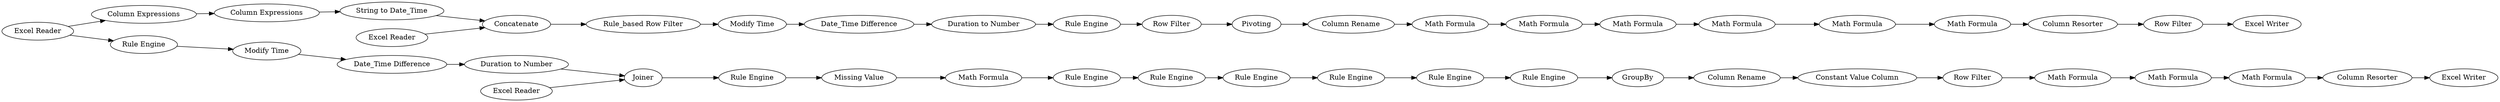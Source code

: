digraph {
	455 -> 456
	485 -> 482
	456 -> 468
	218 -> 453
	465 -> 466
	453 -> 454
	482 -> 470
	477 -> 478
	2 -> 3
	459 -> 460
	478 -> 485
	463 -> 458
	452 -> 450
	451 -> 3
	1 -> 477
	481 -> 482
	470 -> 457
	224 -> 225
	484 -> 455
	454 -> 486
	461 -> 462
	217 -> 218
	450 -> 451
	219 -> 220
	22 -> 192
	468 -> 467
	220 -> 4
	225 -> 226
	483 -> 464
	473 -> 452
	1 -> 473
	466 -> 484
	486 -> 219
	460 -> 461
	458 -> 483
	226 -> 227
	192 -> 217
	227 -> 228
	471 -> 223
	221 -> 471
	3 -> 22
	462 -> 463
	223 -> 224
	467 -> 459
	457 -> 465
	4 -> 221
	459 [label="Math Formula"]
	483 [label="Row Filter"]
	227 [label="Column Resorter"]
	471 [label="Constant Value Column"]
	224 [label="Math Formula"]
	217 [label="Math Formula"]
	458 [label="Column Resorter"]
	482 [label=Concatenate]
	485 [label="String to Date_Time"]
	3 [label=Joiner]
	461 [label="Math Formula"]
	463 [label="Math Formula"]
	225 [label="Math Formula"]
	462 [label="Math Formula"]
	467 [label="Math Formula"]
	228 [label="Excel Writer"]
	464 [label="Excel Writer"]
	465 [label="Date_Time Difference"]
	454 [label="Rule Engine"]
	486 [label="Rule Engine"]
	451 [label="Duration to Number"]
	484 [label="Rule Engine"]
	218 [label="Rule Engine"]
	450 [label="Date_Time Difference"]
	481 [label="Excel Reader"]
	223 [label="Row Filter"]
	468 [label="Column Rename"]
	1 [label="Excel Reader"]
	457 [label="Modify Time"]
	22 [label="Rule Engine"]
	456 [label=Pivoting]
	470 [label="Rule_based Row Filter"]
	219 [label="Rule Engine"]
	4 [label=GroupBy]
	452 [label="Modify Time"]
	453 [label="Rule Engine"]
	478 [label="Column Expressions"]
	455 [label="Row Filter"]
	192 [label="Missing Value"]
	460 [label="Math Formula"]
	477 [label="Column Expressions"]
	226 [label="Math Formula"]
	220 [label="Rule Engine"]
	466 [label="Duration to Number"]
	473 [label="Rule Engine"]
	2 [label="Excel Reader"]
	221 [label="Column Rename"]
	rankdir=LR
}
